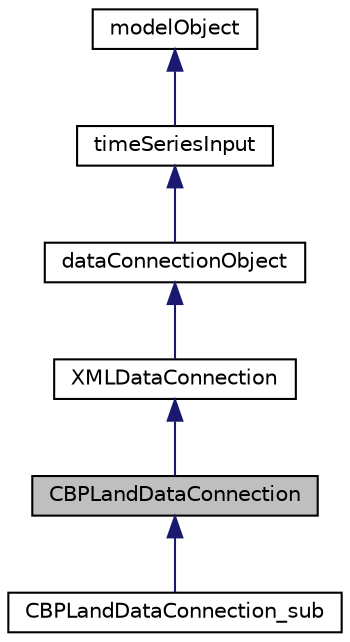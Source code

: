 digraph "CBPLandDataConnection"
{
 // LATEX_PDF_SIZE
  edge [fontname="Helvetica",fontsize="10",labelfontname="Helvetica",labelfontsize="10"];
  node [fontname="Helvetica",fontsize="10",shape=record];
  Node1 [label="CBPLandDataConnection",height=0.2,width=0.4,color="black", fillcolor="grey75", style="filled", fontcolor="black",tooltip=" "];
  Node2 -> Node1 [dir="back",color="midnightblue",fontsize="10",style="solid"];
  Node2 [label="XMLDataConnection",height=0.2,width=0.4,color="black", fillcolor="white", style="filled",URL="$classXMLDataConnection.html",tooltip=" "];
  Node3 -> Node2 [dir="back",color="midnightblue",fontsize="10",style="solid"];
  Node3 [label="dataConnectionObject",height=0.2,width=0.4,color="black", fillcolor="white", style="filled",URL="$classdataConnectionObject.html",tooltip=" "];
  Node4 -> Node3 [dir="back",color="midnightblue",fontsize="10",style="solid"];
  Node4 [label="timeSeriesInput",height=0.2,width=0.4,color="black", fillcolor="white", style="filled",URL="$classtimeSeriesInput.html",tooltip=" "];
  Node5 -> Node4 [dir="back",color="midnightblue",fontsize="10",style="solid"];
  Node5 [label="modelObject",height=0.2,width=0.4,color="black", fillcolor="white", style="filled",URL="$classmodelObject.html",tooltip=" "];
  Node1 -> Node6 [dir="back",color="midnightblue",fontsize="10",style="solid"];
  Node6 [label="CBPLandDataConnection_sub",height=0.2,width=0.4,color="black", fillcolor="white", style="filled",URL="$classCBPLandDataConnection__sub.html",tooltip=" "];
}
